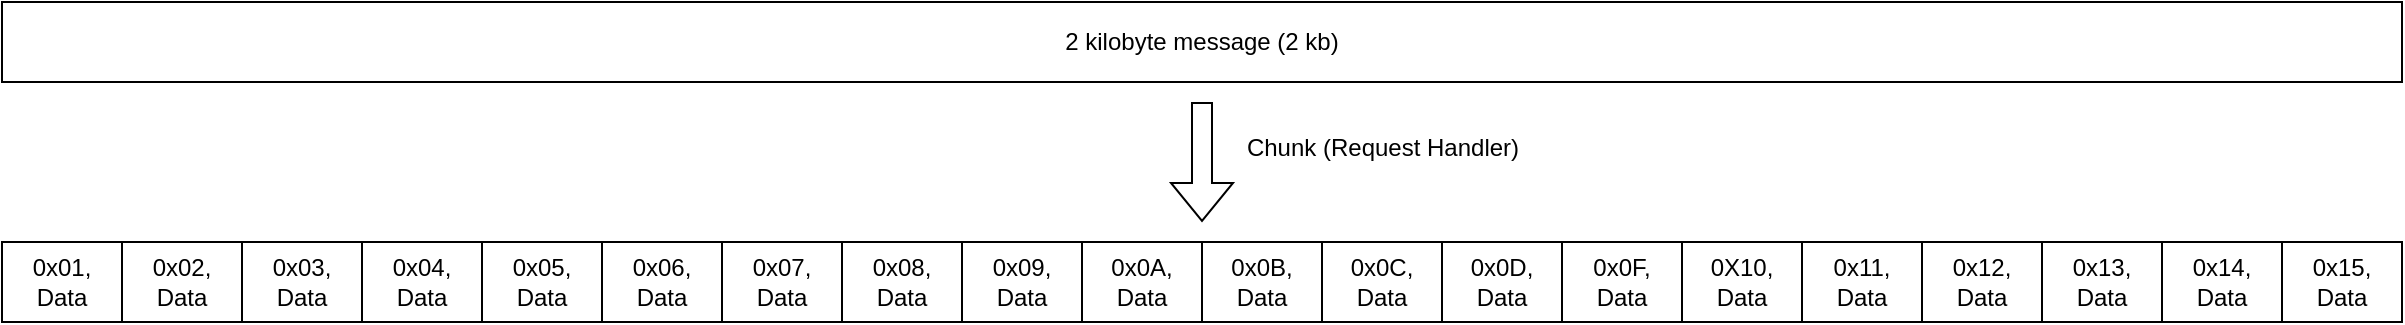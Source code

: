 <mxfile version="22.0.8" type="github">
  <diagram name="Page-1" id="h7CvR0iPvSTLlOXNb2U2">
    <mxGraphModel dx="2748" dy="798" grid="1" gridSize="10" guides="1" tooltips="1" connect="1" arrows="1" fold="1" page="1" pageScale="1" pageWidth="413" pageHeight="291" math="0" shadow="0">
      <root>
        <mxCell id="0" />
        <mxCell id="1" parent="0" />
        <mxCell id="WHmlCawPRWKUzuDPnTZP-126" value="" style="shape=table;startSize=0;container=1;collapsible=0;childLayout=tableLayout;" vertex="1" parent="1">
          <mxGeometry x="-1050" y="140" width="1200" height="40" as="geometry" />
        </mxCell>
        <mxCell id="WHmlCawPRWKUzuDPnTZP-127" value="" style="shape=tableRow;horizontal=0;startSize=0;swimlaneHead=0;swimlaneBody=0;strokeColor=inherit;top=0;left=0;bottom=0;right=0;collapsible=0;dropTarget=0;fillColor=none;points=[[0,0.5],[1,0.5]];portConstraint=eastwest;" vertex="1" parent="WHmlCawPRWKUzuDPnTZP-126">
          <mxGeometry width="1200" height="40" as="geometry" />
        </mxCell>
        <mxCell id="WHmlCawPRWKUzuDPnTZP-128" value="0x01, Data" style="shape=partialRectangle;html=1;whiteSpace=wrap;connectable=0;strokeColor=inherit;overflow=hidden;fillColor=none;top=0;left=0;bottom=0;right=0;pointerEvents=1;" vertex="1" parent="WHmlCawPRWKUzuDPnTZP-127">
          <mxGeometry width="60" height="40" as="geometry">
            <mxRectangle width="60" height="40" as="alternateBounds" />
          </mxGeometry>
        </mxCell>
        <mxCell id="WHmlCawPRWKUzuDPnTZP-129" value="0x02, Data" style="shape=partialRectangle;html=1;whiteSpace=wrap;connectable=0;strokeColor=inherit;overflow=hidden;fillColor=none;top=0;left=0;bottom=0;right=0;pointerEvents=1;" vertex="1" parent="WHmlCawPRWKUzuDPnTZP-127">
          <mxGeometry x="60" width="60" height="40" as="geometry">
            <mxRectangle width="60" height="40" as="alternateBounds" />
          </mxGeometry>
        </mxCell>
        <mxCell id="WHmlCawPRWKUzuDPnTZP-130" value="0x03, Data" style="shape=partialRectangle;html=1;whiteSpace=wrap;connectable=0;strokeColor=inherit;overflow=hidden;fillColor=none;top=0;left=0;bottom=0;right=0;pointerEvents=1;" vertex="1" parent="WHmlCawPRWKUzuDPnTZP-127">
          <mxGeometry x="120" width="60" height="40" as="geometry">
            <mxRectangle width="60" height="40" as="alternateBounds" />
          </mxGeometry>
        </mxCell>
        <mxCell id="WHmlCawPRWKUzuDPnTZP-131" value="0x04, Data" style="shape=partialRectangle;html=1;whiteSpace=wrap;connectable=0;strokeColor=inherit;overflow=hidden;fillColor=none;top=0;left=0;bottom=0;right=0;pointerEvents=1;" vertex="1" parent="WHmlCawPRWKUzuDPnTZP-127">
          <mxGeometry x="180" width="60" height="40" as="geometry">
            <mxRectangle width="60" height="40" as="alternateBounds" />
          </mxGeometry>
        </mxCell>
        <mxCell id="WHmlCawPRWKUzuDPnTZP-132" value="0x05, Data" style="shape=partialRectangle;html=1;whiteSpace=wrap;connectable=0;strokeColor=inherit;overflow=hidden;fillColor=none;top=0;left=0;bottom=0;right=0;pointerEvents=1;" vertex="1" parent="WHmlCawPRWKUzuDPnTZP-127">
          <mxGeometry x="240" width="60" height="40" as="geometry">
            <mxRectangle width="60" height="40" as="alternateBounds" />
          </mxGeometry>
        </mxCell>
        <mxCell id="WHmlCawPRWKUzuDPnTZP-133" value="0x06, Data" style="shape=partialRectangle;html=1;whiteSpace=wrap;connectable=0;strokeColor=inherit;overflow=hidden;fillColor=none;top=0;left=0;bottom=0;right=0;pointerEvents=1;" vertex="1" parent="WHmlCawPRWKUzuDPnTZP-127">
          <mxGeometry x="300" width="60" height="40" as="geometry">
            <mxRectangle width="60" height="40" as="alternateBounds" />
          </mxGeometry>
        </mxCell>
        <mxCell id="WHmlCawPRWKUzuDPnTZP-134" value="0x07, Data" style="shape=partialRectangle;html=1;whiteSpace=wrap;connectable=0;strokeColor=inherit;overflow=hidden;fillColor=none;top=0;left=0;bottom=0;right=0;pointerEvents=1;" vertex="1" parent="WHmlCawPRWKUzuDPnTZP-127">
          <mxGeometry x="360" width="60" height="40" as="geometry">
            <mxRectangle width="60" height="40" as="alternateBounds" />
          </mxGeometry>
        </mxCell>
        <mxCell id="WHmlCawPRWKUzuDPnTZP-135" value="0x08, Data" style="shape=partialRectangle;html=1;whiteSpace=wrap;connectable=0;strokeColor=inherit;overflow=hidden;fillColor=none;top=0;left=0;bottom=0;right=0;pointerEvents=1;" vertex="1" parent="WHmlCawPRWKUzuDPnTZP-127">
          <mxGeometry x="420" width="60" height="40" as="geometry">
            <mxRectangle width="60" height="40" as="alternateBounds" />
          </mxGeometry>
        </mxCell>
        <mxCell id="WHmlCawPRWKUzuDPnTZP-136" value="0x09, Data" style="shape=partialRectangle;html=1;whiteSpace=wrap;connectable=0;strokeColor=inherit;overflow=hidden;fillColor=none;top=0;left=0;bottom=0;right=0;pointerEvents=1;" vertex="1" parent="WHmlCawPRWKUzuDPnTZP-127">
          <mxGeometry x="480" width="60" height="40" as="geometry">
            <mxRectangle width="60" height="40" as="alternateBounds" />
          </mxGeometry>
        </mxCell>
        <mxCell id="WHmlCawPRWKUzuDPnTZP-137" value="0x0A, Data" style="shape=partialRectangle;html=1;whiteSpace=wrap;connectable=0;strokeColor=inherit;overflow=hidden;fillColor=none;top=0;left=0;bottom=0;right=0;pointerEvents=1;" vertex="1" parent="WHmlCawPRWKUzuDPnTZP-127">
          <mxGeometry x="540" width="60" height="40" as="geometry">
            <mxRectangle width="60" height="40" as="alternateBounds" />
          </mxGeometry>
        </mxCell>
        <mxCell id="WHmlCawPRWKUzuDPnTZP-138" value="0x0B, Data" style="shape=partialRectangle;html=1;whiteSpace=wrap;connectable=0;strokeColor=inherit;overflow=hidden;fillColor=none;top=0;left=0;bottom=0;right=0;pointerEvents=1;" vertex="1" parent="WHmlCawPRWKUzuDPnTZP-127">
          <mxGeometry x="600" width="60" height="40" as="geometry">
            <mxRectangle width="60" height="40" as="alternateBounds" />
          </mxGeometry>
        </mxCell>
        <mxCell id="WHmlCawPRWKUzuDPnTZP-139" value="0x0C, Data" style="shape=partialRectangle;html=1;whiteSpace=wrap;connectable=0;strokeColor=inherit;overflow=hidden;fillColor=none;top=0;left=0;bottom=0;right=0;pointerEvents=1;" vertex="1" parent="WHmlCawPRWKUzuDPnTZP-127">
          <mxGeometry x="660" width="60" height="40" as="geometry">
            <mxRectangle width="60" height="40" as="alternateBounds" />
          </mxGeometry>
        </mxCell>
        <mxCell id="WHmlCawPRWKUzuDPnTZP-140" value="0x0D, Data" style="shape=partialRectangle;html=1;whiteSpace=wrap;connectable=0;strokeColor=inherit;overflow=hidden;fillColor=none;top=0;left=0;bottom=0;right=0;pointerEvents=1;" vertex="1" parent="WHmlCawPRWKUzuDPnTZP-127">
          <mxGeometry x="720" width="60" height="40" as="geometry">
            <mxRectangle width="60" height="40" as="alternateBounds" />
          </mxGeometry>
        </mxCell>
        <mxCell id="WHmlCawPRWKUzuDPnTZP-141" value="0x0F,&lt;br&gt;Data" style="shape=partialRectangle;html=1;whiteSpace=wrap;connectable=0;strokeColor=inherit;overflow=hidden;fillColor=none;top=0;left=0;bottom=0;right=0;pointerEvents=1;" vertex="1" parent="WHmlCawPRWKUzuDPnTZP-127">
          <mxGeometry x="780" width="60" height="40" as="geometry">
            <mxRectangle width="60" height="40" as="alternateBounds" />
          </mxGeometry>
        </mxCell>
        <mxCell id="WHmlCawPRWKUzuDPnTZP-142" value="0X10, Data" style="shape=partialRectangle;html=1;whiteSpace=wrap;connectable=0;strokeColor=inherit;overflow=hidden;fillColor=none;top=0;left=0;bottom=0;right=0;pointerEvents=1;" vertex="1" parent="WHmlCawPRWKUzuDPnTZP-127">
          <mxGeometry x="840" width="60" height="40" as="geometry">
            <mxRectangle width="60" height="40" as="alternateBounds" />
          </mxGeometry>
        </mxCell>
        <mxCell id="WHmlCawPRWKUzuDPnTZP-143" value="0x11,&lt;br&gt;Data" style="shape=partialRectangle;html=1;whiteSpace=wrap;connectable=0;strokeColor=inherit;overflow=hidden;fillColor=none;top=0;left=0;bottom=0;right=0;pointerEvents=1;" vertex="1" parent="WHmlCawPRWKUzuDPnTZP-127">
          <mxGeometry x="900" width="60" height="40" as="geometry">
            <mxRectangle width="60" height="40" as="alternateBounds" />
          </mxGeometry>
        </mxCell>
        <mxCell id="WHmlCawPRWKUzuDPnTZP-144" value="0x12,&lt;br&gt;Data" style="shape=partialRectangle;html=1;whiteSpace=wrap;connectable=0;strokeColor=inherit;overflow=hidden;fillColor=none;top=0;left=0;bottom=0;right=0;pointerEvents=1;" vertex="1" parent="WHmlCawPRWKUzuDPnTZP-127">
          <mxGeometry x="960" width="60" height="40" as="geometry">
            <mxRectangle width="60" height="40" as="alternateBounds" />
          </mxGeometry>
        </mxCell>
        <mxCell id="WHmlCawPRWKUzuDPnTZP-145" value="0x13,&lt;br&gt;Data" style="shape=partialRectangle;html=1;whiteSpace=wrap;connectable=0;strokeColor=inherit;overflow=hidden;fillColor=none;top=0;left=0;bottom=0;right=0;pointerEvents=1;" vertex="1" parent="WHmlCawPRWKUzuDPnTZP-127">
          <mxGeometry x="1020" width="60" height="40" as="geometry">
            <mxRectangle width="60" height="40" as="alternateBounds" />
          </mxGeometry>
        </mxCell>
        <mxCell id="WHmlCawPRWKUzuDPnTZP-146" value="0x14,&lt;br&gt;Data" style="shape=partialRectangle;html=1;whiteSpace=wrap;connectable=0;strokeColor=inherit;overflow=hidden;fillColor=none;top=0;left=0;bottom=0;right=0;pointerEvents=1;" vertex="1" parent="WHmlCawPRWKUzuDPnTZP-127">
          <mxGeometry x="1080" width="60" height="40" as="geometry">
            <mxRectangle width="60" height="40" as="alternateBounds" />
          </mxGeometry>
        </mxCell>
        <mxCell id="WHmlCawPRWKUzuDPnTZP-147" value="0x15,&lt;br&gt;Data" style="shape=partialRectangle;html=1;whiteSpace=wrap;connectable=0;strokeColor=inherit;overflow=hidden;fillColor=none;top=0;left=0;bottom=0;right=0;pointerEvents=1;" vertex="1" parent="WHmlCawPRWKUzuDPnTZP-127">
          <mxGeometry x="1140" width="60" height="40" as="geometry">
            <mxRectangle width="60" height="40" as="alternateBounds" />
          </mxGeometry>
        </mxCell>
        <mxCell id="WHmlCawPRWKUzuDPnTZP-170" value="" style="shape=table;startSize=0;container=1;collapsible=0;childLayout=tableLayout;" vertex="1" parent="1">
          <mxGeometry x="-1050" y="20" width="1200" height="40" as="geometry" />
        </mxCell>
        <mxCell id="WHmlCawPRWKUzuDPnTZP-171" value="" style="shape=tableRow;horizontal=0;startSize=0;swimlaneHead=0;swimlaneBody=0;strokeColor=inherit;top=0;left=0;bottom=0;right=0;collapsible=0;dropTarget=0;fillColor=none;points=[[0,0.5],[1,0.5]];portConstraint=eastwest;" vertex="1" parent="WHmlCawPRWKUzuDPnTZP-170">
          <mxGeometry width="1200" height="40" as="geometry" />
        </mxCell>
        <mxCell id="WHmlCawPRWKUzuDPnTZP-172" value="2 kilobyte message (2 kb)" style="shape=partialRectangle;html=1;whiteSpace=wrap;connectable=0;strokeColor=inherit;overflow=hidden;fillColor=none;top=0;left=0;bottom=0;right=0;pointerEvents=1;" vertex="1" parent="WHmlCawPRWKUzuDPnTZP-171">
          <mxGeometry width="1200" height="40" as="geometry">
            <mxRectangle width="1200" height="40" as="alternateBounds" />
          </mxGeometry>
        </mxCell>
        <mxCell id="WHmlCawPRWKUzuDPnTZP-173" value="" style="endArrow=classic;html=1;rounded=0;shape=flexArrow;" edge="1" parent="1">
          <mxGeometry width="50" height="50" relative="1" as="geometry">
            <mxPoint x="-450" y="70" as="sourcePoint" />
            <mxPoint x="-450" y="130" as="targetPoint" />
          </mxGeometry>
        </mxCell>
        <mxCell id="WHmlCawPRWKUzuDPnTZP-175" value="Chunk (Request Handler)" style="text;html=1;align=center;verticalAlign=middle;resizable=0;points=[];autosize=1;strokeColor=none;fillColor=none;" vertex="1" parent="1">
          <mxGeometry x="-440" y="78" width="160" height="30" as="geometry" />
        </mxCell>
      </root>
    </mxGraphModel>
  </diagram>
</mxfile>
